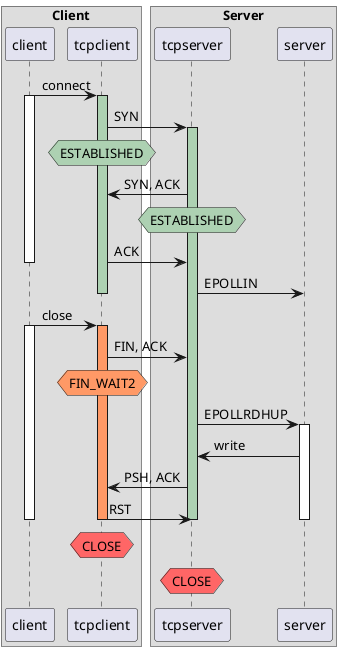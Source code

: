 @startuml
box "Client"
	participant client
	participant tcpclient
end box
box "Server"
	participant tcpserver
	participant server
end box
client -> tcpclient : connect
activate client
activate tcpclient #ADD1B2
tcpclient -> tcpserver : SYN

hnote over tcpclient #ADD1B2 : ESTABLISHED 
activate tcpserver  #ADD1B2
tcpserver -> tcpclient : SYN, ACK
hnote over tcpserver #ADD1B2 : ESTABLISHED
tcpclient -> tcpserver : ACK
deactivate client
tcpserver -> server : EPOLLIN

deactivate tcpclient
client -> tcpclient : close
activate client
activate tcpclient 	#FF9966
tcpclient -> tcpserver : FIN, ACK
hnote over tcpclient #FF9966 : FIN_WAIT2

tcpserver -> server : EPOLLRDHUP
activate server
server -> tcpserver : write
tcpserver -> tcpclient : PSH, ACK
tcpclient -> tcpserver : RST
deactivate tcpclient
deactivate server
deactivate client

deactivate tcpserver
hnote over tcpclient #FF6666 : CLOSE
hnote over tcpserver #FF6666 : CLOSE
@enduml
